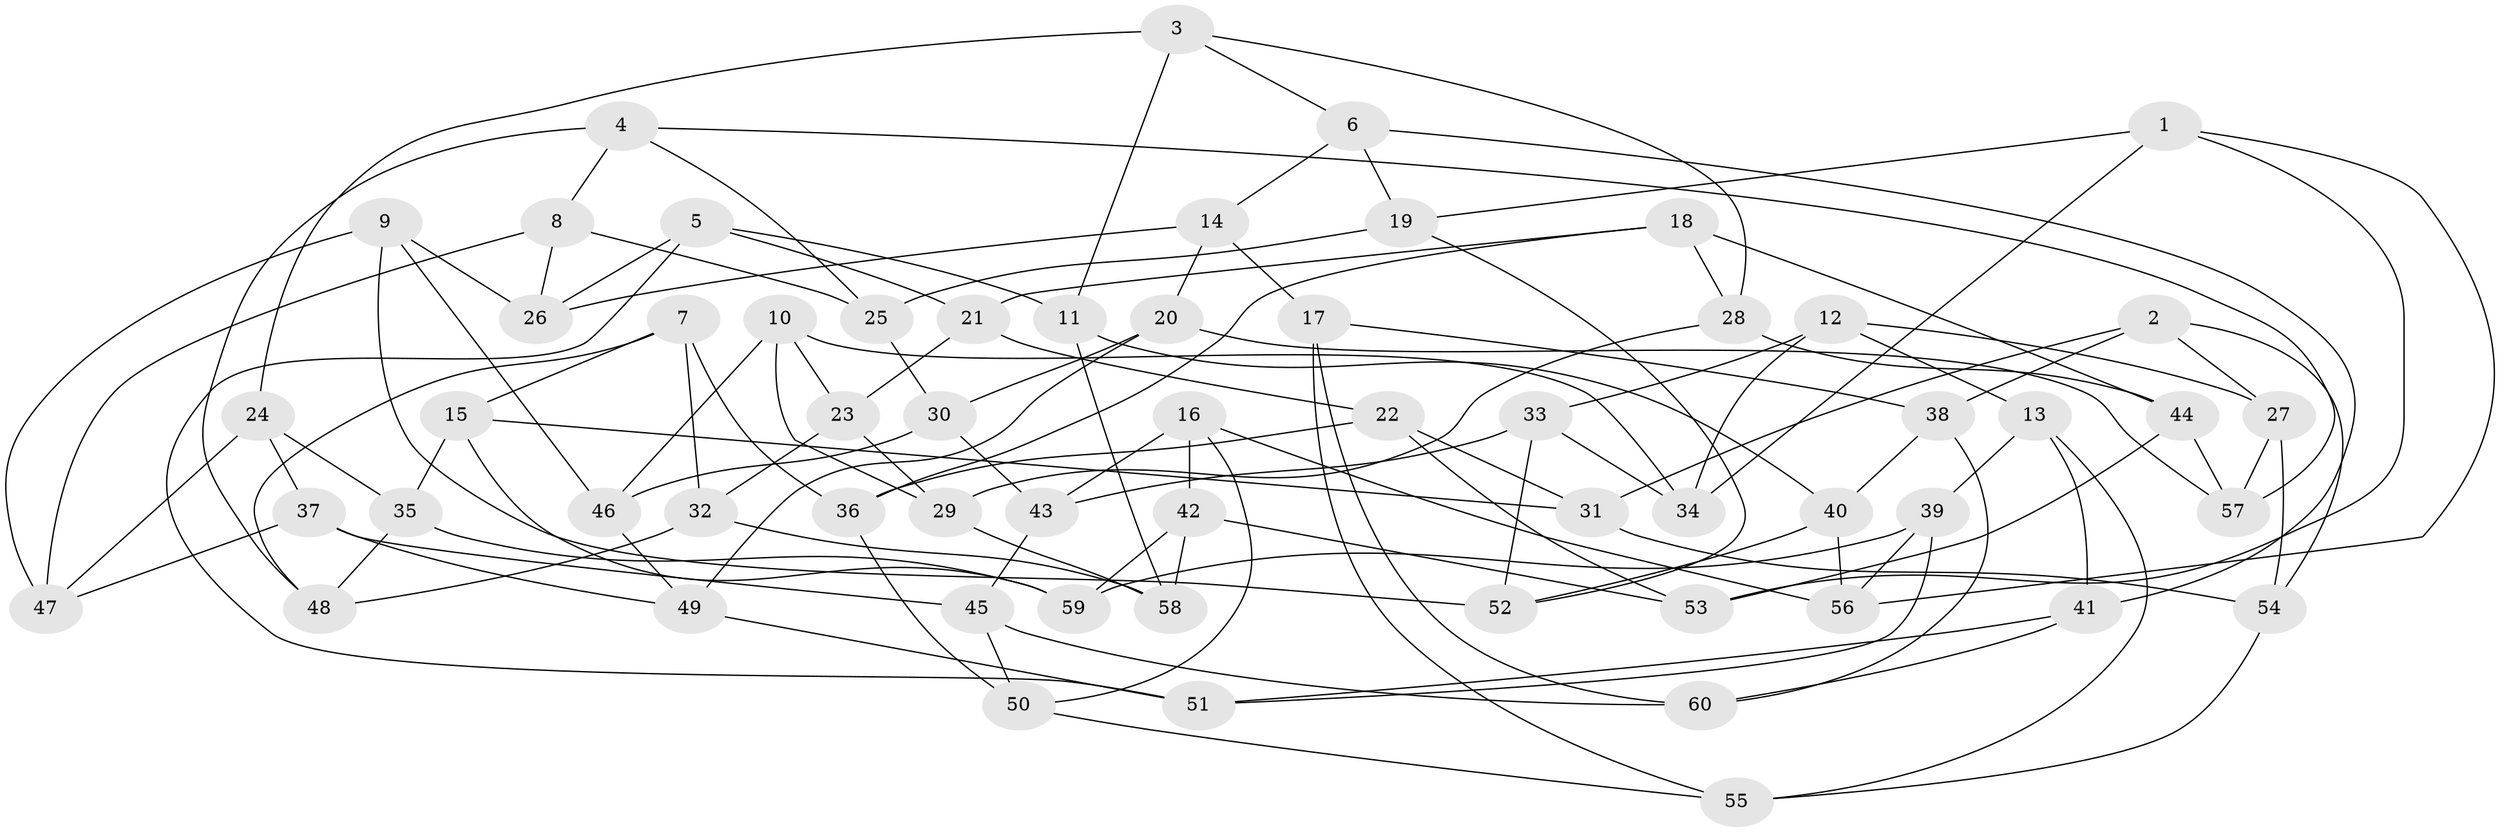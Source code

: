 // coarse degree distribution, {6: 0.16666666666666666, 3: 0.1, 12: 0.03333333333333333, 8: 0.1, 7: 0.06666666666666667, 5: 0.16666666666666666, 4: 0.36666666666666664}
// Generated by graph-tools (version 1.1) at 2025/20/03/04/25 18:20:55]
// undirected, 60 vertices, 120 edges
graph export_dot {
graph [start="1"]
  node [color=gray90,style=filled];
  1;
  2;
  3;
  4;
  5;
  6;
  7;
  8;
  9;
  10;
  11;
  12;
  13;
  14;
  15;
  16;
  17;
  18;
  19;
  20;
  21;
  22;
  23;
  24;
  25;
  26;
  27;
  28;
  29;
  30;
  31;
  32;
  33;
  34;
  35;
  36;
  37;
  38;
  39;
  40;
  41;
  42;
  43;
  44;
  45;
  46;
  47;
  48;
  49;
  50;
  51;
  52;
  53;
  54;
  55;
  56;
  57;
  58;
  59;
  60;
  1 -- 34;
  1 -- 53;
  1 -- 56;
  1 -- 19;
  2 -- 54;
  2 -- 31;
  2 -- 38;
  2 -- 27;
  3 -- 11;
  3 -- 6;
  3 -- 28;
  3 -- 24;
  4 -- 48;
  4 -- 8;
  4 -- 57;
  4 -- 25;
  5 -- 26;
  5 -- 21;
  5 -- 51;
  5 -- 11;
  6 -- 19;
  6 -- 14;
  6 -- 41;
  7 -- 36;
  7 -- 48;
  7 -- 32;
  7 -- 15;
  8 -- 47;
  8 -- 25;
  8 -- 26;
  9 -- 26;
  9 -- 46;
  9 -- 47;
  9 -- 52;
  10 -- 34;
  10 -- 29;
  10 -- 23;
  10 -- 46;
  11 -- 58;
  11 -- 40;
  12 -- 34;
  12 -- 33;
  12 -- 27;
  12 -- 13;
  13 -- 39;
  13 -- 55;
  13 -- 41;
  14 -- 17;
  14 -- 26;
  14 -- 20;
  15 -- 59;
  15 -- 31;
  15 -- 35;
  16 -- 56;
  16 -- 42;
  16 -- 50;
  16 -- 43;
  17 -- 55;
  17 -- 38;
  17 -- 60;
  18 -- 44;
  18 -- 28;
  18 -- 36;
  18 -- 21;
  19 -- 25;
  19 -- 52;
  20 -- 30;
  20 -- 57;
  20 -- 49;
  21 -- 23;
  21 -- 22;
  22 -- 31;
  22 -- 36;
  22 -- 53;
  23 -- 29;
  23 -- 32;
  24 -- 47;
  24 -- 37;
  24 -- 35;
  25 -- 30;
  27 -- 57;
  27 -- 54;
  28 -- 44;
  28 -- 29;
  29 -- 58;
  30 -- 46;
  30 -- 43;
  31 -- 54;
  32 -- 48;
  32 -- 58;
  33 -- 43;
  33 -- 52;
  33 -- 34;
  35 -- 48;
  35 -- 59;
  36 -- 50;
  37 -- 47;
  37 -- 45;
  37 -- 49;
  38 -- 60;
  38 -- 40;
  39 -- 51;
  39 -- 59;
  39 -- 56;
  40 -- 56;
  40 -- 52;
  41 -- 60;
  41 -- 51;
  42 -- 53;
  42 -- 59;
  42 -- 58;
  43 -- 45;
  44 -- 57;
  44 -- 53;
  45 -- 60;
  45 -- 50;
  46 -- 49;
  49 -- 51;
  50 -- 55;
  54 -- 55;
}
